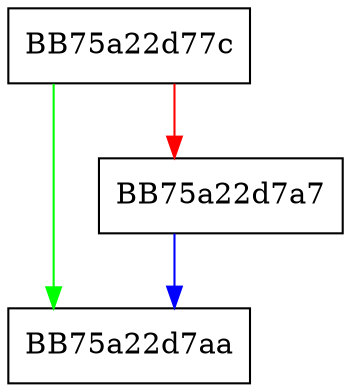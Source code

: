 digraph _Erase_noexcept {
  node [shape="box"];
  graph [splines=ortho];
  BB75a22d77c -> BB75a22d7aa [color="green"];
  BB75a22d77c -> BB75a22d7a7 [color="red"];
  BB75a22d7a7 -> BB75a22d7aa [color="blue"];
}